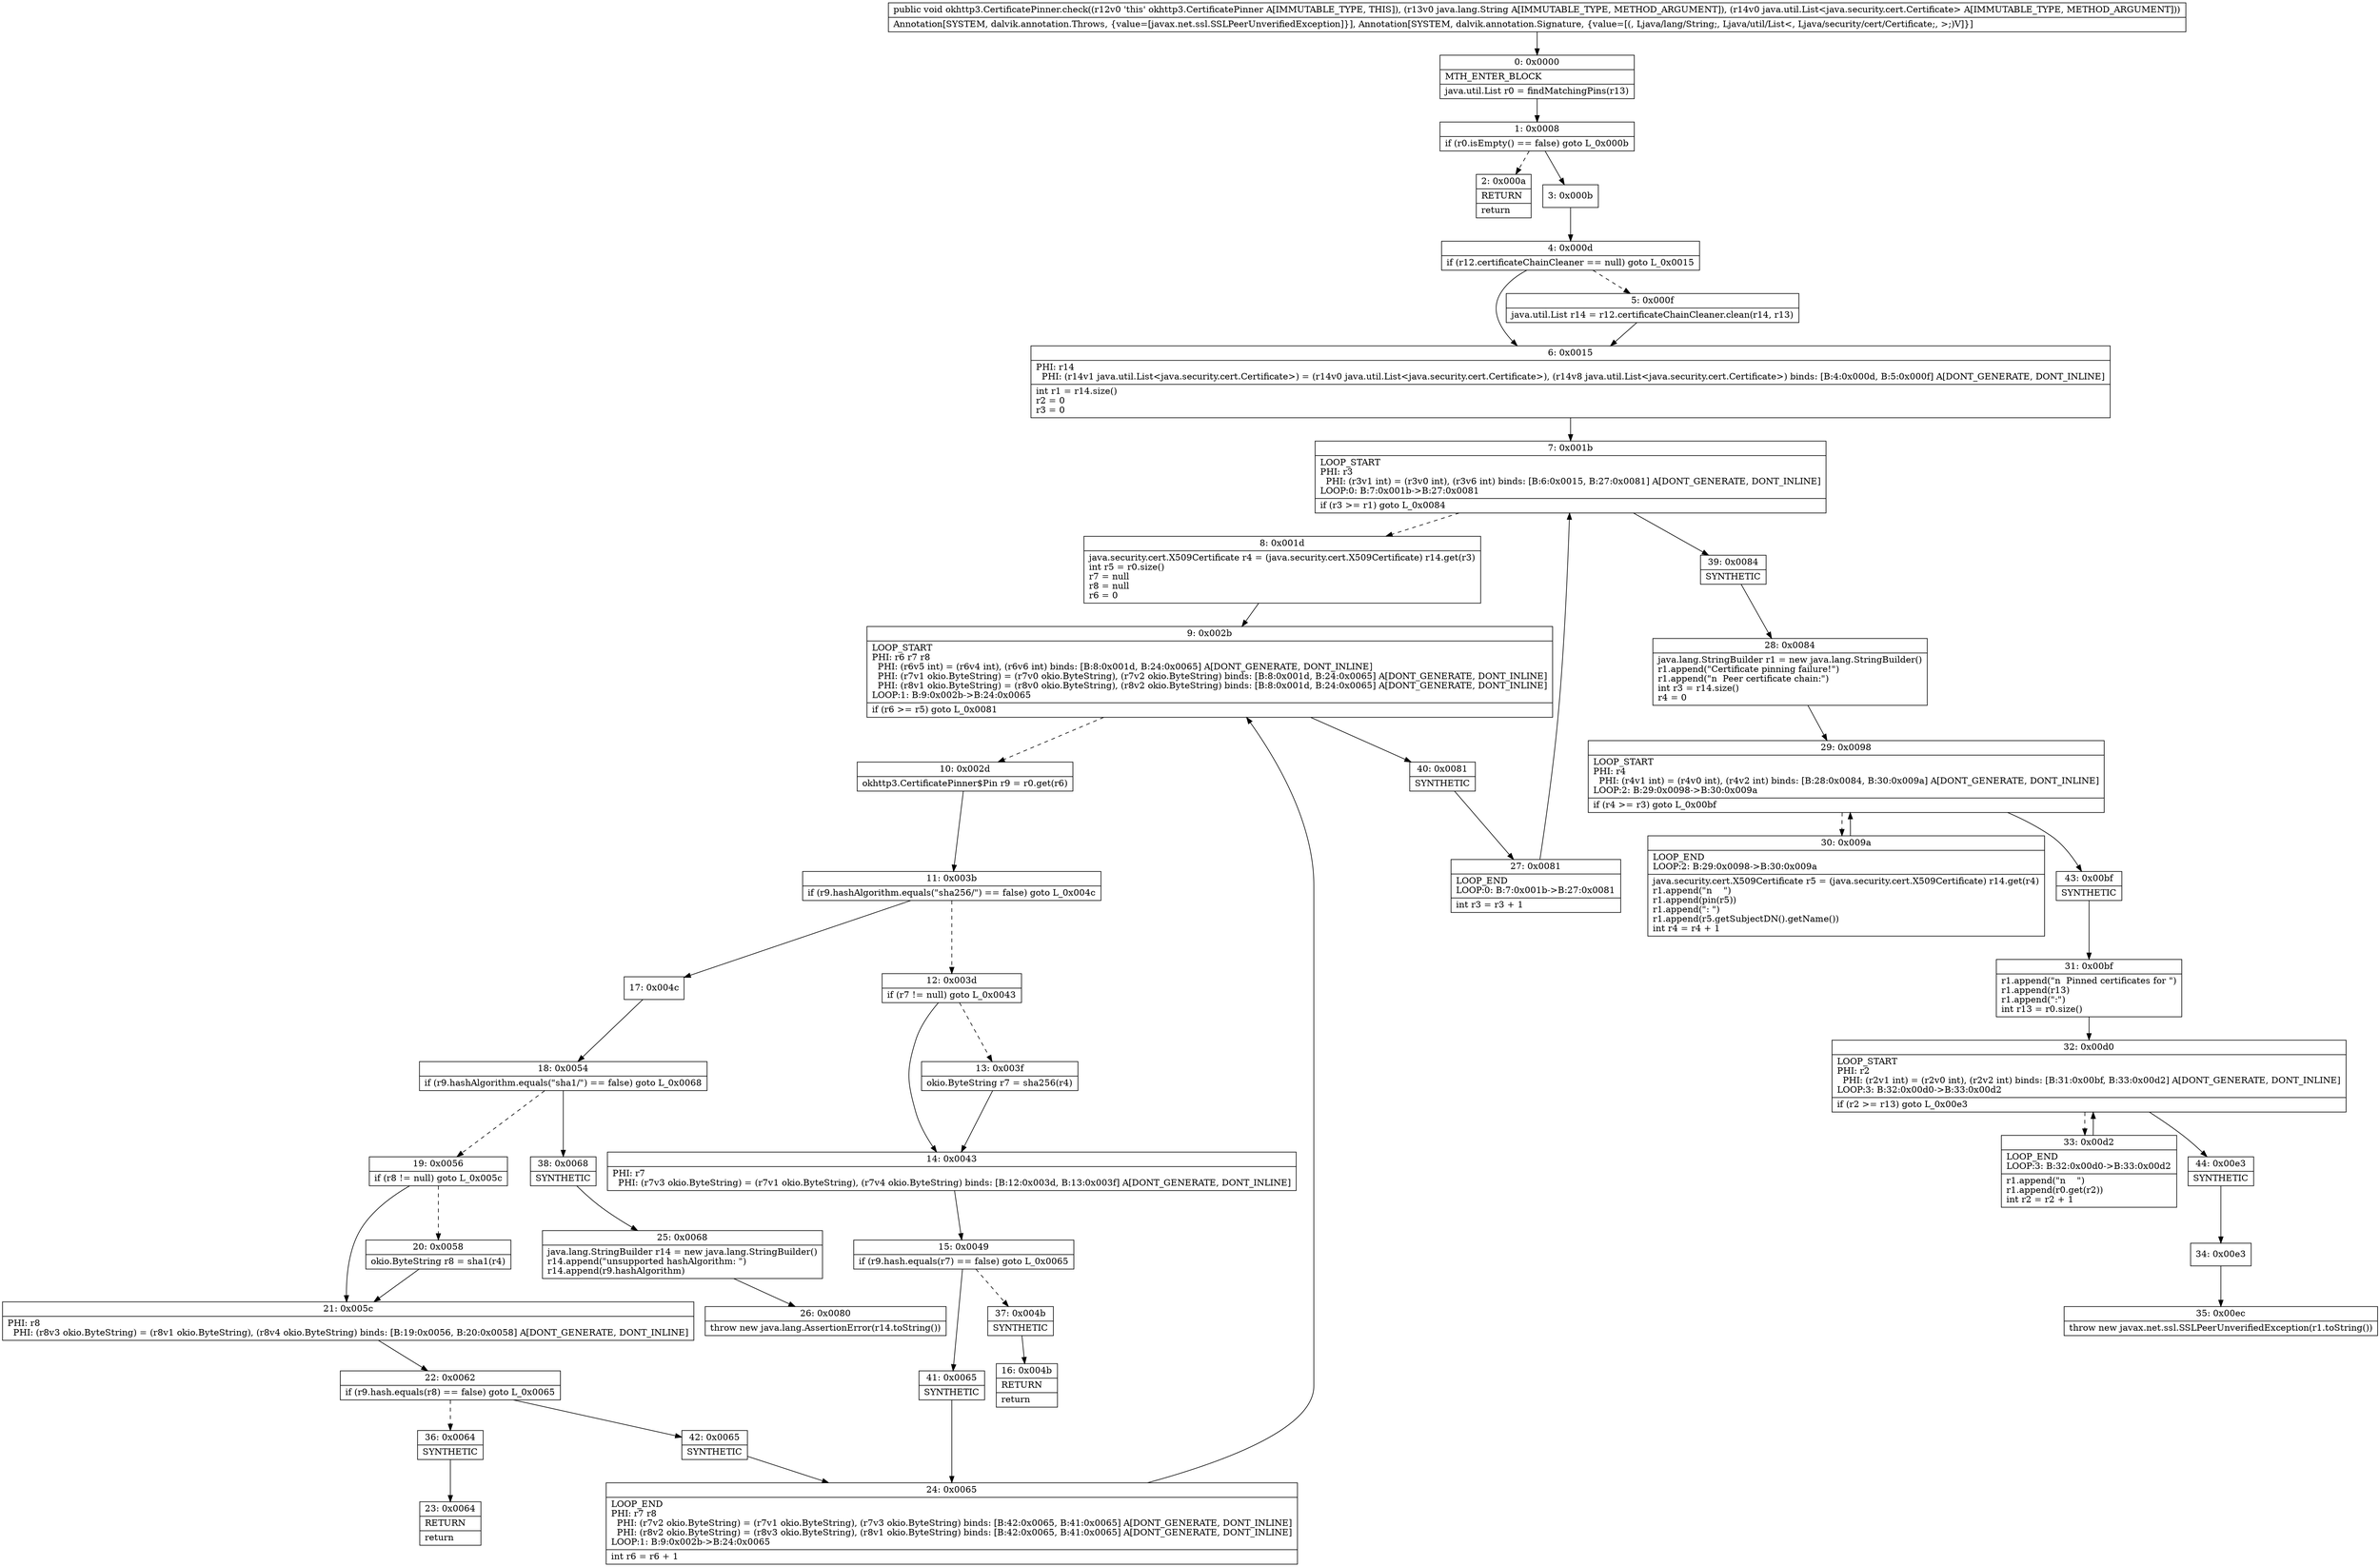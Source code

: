 digraph "CFG forokhttp3.CertificatePinner.check(Ljava\/lang\/String;Ljava\/util\/List;)V" {
Node_0 [shape=record,label="{0\:\ 0x0000|MTH_ENTER_BLOCK\l|java.util.List r0 = findMatchingPins(r13)\l}"];
Node_1 [shape=record,label="{1\:\ 0x0008|if (r0.isEmpty() == false) goto L_0x000b\l}"];
Node_2 [shape=record,label="{2\:\ 0x000a|RETURN\l|return\l}"];
Node_3 [shape=record,label="{3\:\ 0x000b}"];
Node_4 [shape=record,label="{4\:\ 0x000d|if (r12.certificateChainCleaner == null) goto L_0x0015\l}"];
Node_5 [shape=record,label="{5\:\ 0x000f|java.util.List r14 = r12.certificateChainCleaner.clean(r14, r13)\l}"];
Node_6 [shape=record,label="{6\:\ 0x0015|PHI: r14 \l  PHI: (r14v1 java.util.List\<java.security.cert.Certificate\>) = (r14v0 java.util.List\<java.security.cert.Certificate\>), (r14v8 java.util.List\<java.security.cert.Certificate\>) binds: [B:4:0x000d, B:5:0x000f] A[DONT_GENERATE, DONT_INLINE]\l|int r1 = r14.size()\lr2 = 0\lr3 = 0\l}"];
Node_7 [shape=record,label="{7\:\ 0x001b|LOOP_START\lPHI: r3 \l  PHI: (r3v1 int) = (r3v0 int), (r3v6 int) binds: [B:6:0x0015, B:27:0x0081] A[DONT_GENERATE, DONT_INLINE]\lLOOP:0: B:7:0x001b\-\>B:27:0x0081\l|if (r3 \>= r1) goto L_0x0084\l}"];
Node_8 [shape=record,label="{8\:\ 0x001d|java.security.cert.X509Certificate r4 = (java.security.cert.X509Certificate) r14.get(r3)\lint r5 = r0.size()\lr7 = null\lr8 = null\lr6 = 0\l}"];
Node_9 [shape=record,label="{9\:\ 0x002b|LOOP_START\lPHI: r6 r7 r8 \l  PHI: (r6v5 int) = (r6v4 int), (r6v6 int) binds: [B:8:0x001d, B:24:0x0065] A[DONT_GENERATE, DONT_INLINE]\l  PHI: (r7v1 okio.ByteString) = (r7v0 okio.ByteString), (r7v2 okio.ByteString) binds: [B:8:0x001d, B:24:0x0065] A[DONT_GENERATE, DONT_INLINE]\l  PHI: (r8v1 okio.ByteString) = (r8v0 okio.ByteString), (r8v2 okio.ByteString) binds: [B:8:0x001d, B:24:0x0065] A[DONT_GENERATE, DONT_INLINE]\lLOOP:1: B:9:0x002b\-\>B:24:0x0065\l|if (r6 \>= r5) goto L_0x0081\l}"];
Node_10 [shape=record,label="{10\:\ 0x002d|okhttp3.CertificatePinner$Pin r9 = r0.get(r6)\l}"];
Node_11 [shape=record,label="{11\:\ 0x003b|if (r9.hashAlgorithm.equals(\"sha256\/\") == false) goto L_0x004c\l}"];
Node_12 [shape=record,label="{12\:\ 0x003d|if (r7 != null) goto L_0x0043\l}"];
Node_13 [shape=record,label="{13\:\ 0x003f|okio.ByteString r7 = sha256(r4)\l}"];
Node_14 [shape=record,label="{14\:\ 0x0043|PHI: r7 \l  PHI: (r7v3 okio.ByteString) = (r7v1 okio.ByteString), (r7v4 okio.ByteString) binds: [B:12:0x003d, B:13:0x003f] A[DONT_GENERATE, DONT_INLINE]\l}"];
Node_15 [shape=record,label="{15\:\ 0x0049|if (r9.hash.equals(r7) == false) goto L_0x0065\l}"];
Node_16 [shape=record,label="{16\:\ 0x004b|RETURN\l|return\l}"];
Node_17 [shape=record,label="{17\:\ 0x004c}"];
Node_18 [shape=record,label="{18\:\ 0x0054|if (r9.hashAlgorithm.equals(\"sha1\/\") == false) goto L_0x0068\l}"];
Node_19 [shape=record,label="{19\:\ 0x0056|if (r8 != null) goto L_0x005c\l}"];
Node_20 [shape=record,label="{20\:\ 0x0058|okio.ByteString r8 = sha1(r4)\l}"];
Node_21 [shape=record,label="{21\:\ 0x005c|PHI: r8 \l  PHI: (r8v3 okio.ByteString) = (r8v1 okio.ByteString), (r8v4 okio.ByteString) binds: [B:19:0x0056, B:20:0x0058] A[DONT_GENERATE, DONT_INLINE]\l}"];
Node_22 [shape=record,label="{22\:\ 0x0062|if (r9.hash.equals(r8) == false) goto L_0x0065\l}"];
Node_23 [shape=record,label="{23\:\ 0x0064|RETURN\l|return\l}"];
Node_24 [shape=record,label="{24\:\ 0x0065|LOOP_END\lPHI: r7 r8 \l  PHI: (r7v2 okio.ByteString) = (r7v1 okio.ByteString), (r7v3 okio.ByteString) binds: [B:42:0x0065, B:41:0x0065] A[DONT_GENERATE, DONT_INLINE]\l  PHI: (r8v2 okio.ByteString) = (r8v3 okio.ByteString), (r8v1 okio.ByteString) binds: [B:42:0x0065, B:41:0x0065] A[DONT_GENERATE, DONT_INLINE]\lLOOP:1: B:9:0x002b\-\>B:24:0x0065\l|int r6 = r6 + 1\l}"];
Node_25 [shape=record,label="{25\:\ 0x0068|java.lang.StringBuilder r14 = new java.lang.StringBuilder()\lr14.append(\"unsupported hashAlgorithm: \")\lr14.append(r9.hashAlgorithm)\l}"];
Node_26 [shape=record,label="{26\:\ 0x0080|throw new java.lang.AssertionError(r14.toString())\l}"];
Node_27 [shape=record,label="{27\:\ 0x0081|LOOP_END\lLOOP:0: B:7:0x001b\-\>B:27:0x0081\l|int r3 = r3 + 1\l}"];
Node_28 [shape=record,label="{28\:\ 0x0084|java.lang.StringBuilder r1 = new java.lang.StringBuilder()\lr1.append(\"Certificate pinning failure!\")\lr1.append(\"n  Peer certificate chain:\")\lint r3 = r14.size()\lr4 = 0\l}"];
Node_29 [shape=record,label="{29\:\ 0x0098|LOOP_START\lPHI: r4 \l  PHI: (r4v1 int) = (r4v0 int), (r4v2 int) binds: [B:28:0x0084, B:30:0x009a] A[DONT_GENERATE, DONT_INLINE]\lLOOP:2: B:29:0x0098\-\>B:30:0x009a\l|if (r4 \>= r3) goto L_0x00bf\l}"];
Node_30 [shape=record,label="{30\:\ 0x009a|LOOP_END\lLOOP:2: B:29:0x0098\-\>B:30:0x009a\l|java.security.cert.X509Certificate r5 = (java.security.cert.X509Certificate) r14.get(r4)\lr1.append(\"n    \")\lr1.append(pin(r5))\lr1.append(\": \")\lr1.append(r5.getSubjectDN().getName())\lint r4 = r4 + 1\l}"];
Node_31 [shape=record,label="{31\:\ 0x00bf|r1.append(\"n  Pinned certificates for \")\lr1.append(r13)\lr1.append(\":\")\lint r13 = r0.size()\l}"];
Node_32 [shape=record,label="{32\:\ 0x00d0|LOOP_START\lPHI: r2 \l  PHI: (r2v1 int) = (r2v0 int), (r2v2 int) binds: [B:31:0x00bf, B:33:0x00d2] A[DONT_GENERATE, DONT_INLINE]\lLOOP:3: B:32:0x00d0\-\>B:33:0x00d2\l|if (r2 \>= r13) goto L_0x00e3\l}"];
Node_33 [shape=record,label="{33\:\ 0x00d2|LOOP_END\lLOOP:3: B:32:0x00d0\-\>B:33:0x00d2\l|r1.append(\"n    \")\lr1.append(r0.get(r2))\lint r2 = r2 + 1\l}"];
Node_34 [shape=record,label="{34\:\ 0x00e3}"];
Node_35 [shape=record,label="{35\:\ 0x00ec|throw new javax.net.ssl.SSLPeerUnverifiedException(r1.toString())\l}"];
Node_36 [shape=record,label="{36\:\ 0x0064|SYNTHETIC\l}"];
Node_37 [shape=record,label="{37\:\ 0x004b|SYNTHETIC\l}"];
Node_38 [shape=record,label="{38\:\ 0x0068|SYNTHETIC\l}"];
Node_39 [shape=record,label="{39\:\ 0x0084|SYNTHETIC\l}"];
Node_40 [shape=record,label="{40\:\ 0x0081|SYNTHETIC\l}"];
Node_41 [shape=record,label="{41\:\ 0x0065|SYNTHETIC\l}"];
Node_42 [shape=record,label="{42\:\ 0x0065|SYNTHETIC\l}"];
Node_43 [shape=record,label="{43\:\ 0x00bf|SYNTHETIC\l}"];
Node_44 [shape=record,label="{44\:\ 0x00e3|SYNTHETIC\l}"];
MethodNode[shape=record,label="{public void okhttp3.CertificatePinner.check((r12v0 'this' okhttp3.CertificatePinner A[IMMUTABLE_TYPE, THIS]), (r13v0 java.lang.String A[IMMUTABLE_TYPE, METHOD_ARGUMENT]), (r14v0 java.util.List\<java.security.cert.Certificate\> A[IMMUTABLE_TYPE, METHOD_ARGUMENT]))  | Annotation[SYSTEM, dalvik.annotation.Throws, \{value=[javax.net.ssl.SSLPeerUnverifiedException]\}], Annotation[SYSTEM, dalvik.annotation.Signature, \{value=[(, Ljava\/lang\/String;, Ljava\/util\/List\<, Ljava\/security\/cert\/Certificate;, \>;)V]\}]\l}"];
MethodNode -> Node_0;
Node_0 -> Node_1;
Node_1 -> Node_2[style=dashed];
Node_1 -> Node_3;
Node_3 -> Node_4;
Node_4 -> Node_5[style=dashed];
Node_4 -> Node_6;
Node_5 -> Node_6;
Node_6 -> Node_7;
Node_7 -> Node_8[style=dashed];
Node_7 -> Node_39;
Node_8 -> Node_9;
Node_9 -> Node_10[style=dashed];
Node_9 -> Node_40;
Node_10 -> Node_11;
Node_11 -> Node_12[style=dashed];
Node_11 -> Node_17;
Node_12 -> Node_13[style=dashed];
Node_12 -> Node_14;
Node_13 -> Node_14;
Node_14 -> Node_15;
Node_15 -> Node_37[style=dashed];
Node_15 -> Node_41;
Node_17 -> Node_18;
Node_18 -> Node_19[style=dashed];
Node_18 -> Node_38;
Node_19 -> Node_20[style=dashed];
Node_19 -> Node_21;
Node_20 -> Node_21;
Node_21 -> Node_22;
Node_22 -> Node_36[style=dashed];
Node_22 -> Node_42;
Node_24 -> Node_9;
Node_25 -> Node_26;
Node_27 -> Node_7;
Node_28 -> Node_29;
Node_29 -> Node_30[style=dashed];
Node_29 -> Node_43;
Node_30 -> Node_29;
Node_31 -> Node_32;
Node_32 -> Node_33[style=dashed];
Node_32 -> Node_44;
Node_33 -> Node_32;
Node_34 -> Node_35;
Node_36 -> Node_23;
Node_37 -> Node_16;
Node_38 -> Node_25;
Node_39 -> Node_28;
Node_40 -> Node_27;
Node_41 -> Node_24;
Node_42 -> Node_24;
Node_43 -> Node_31;
Node_44 -> Node_34;
}

